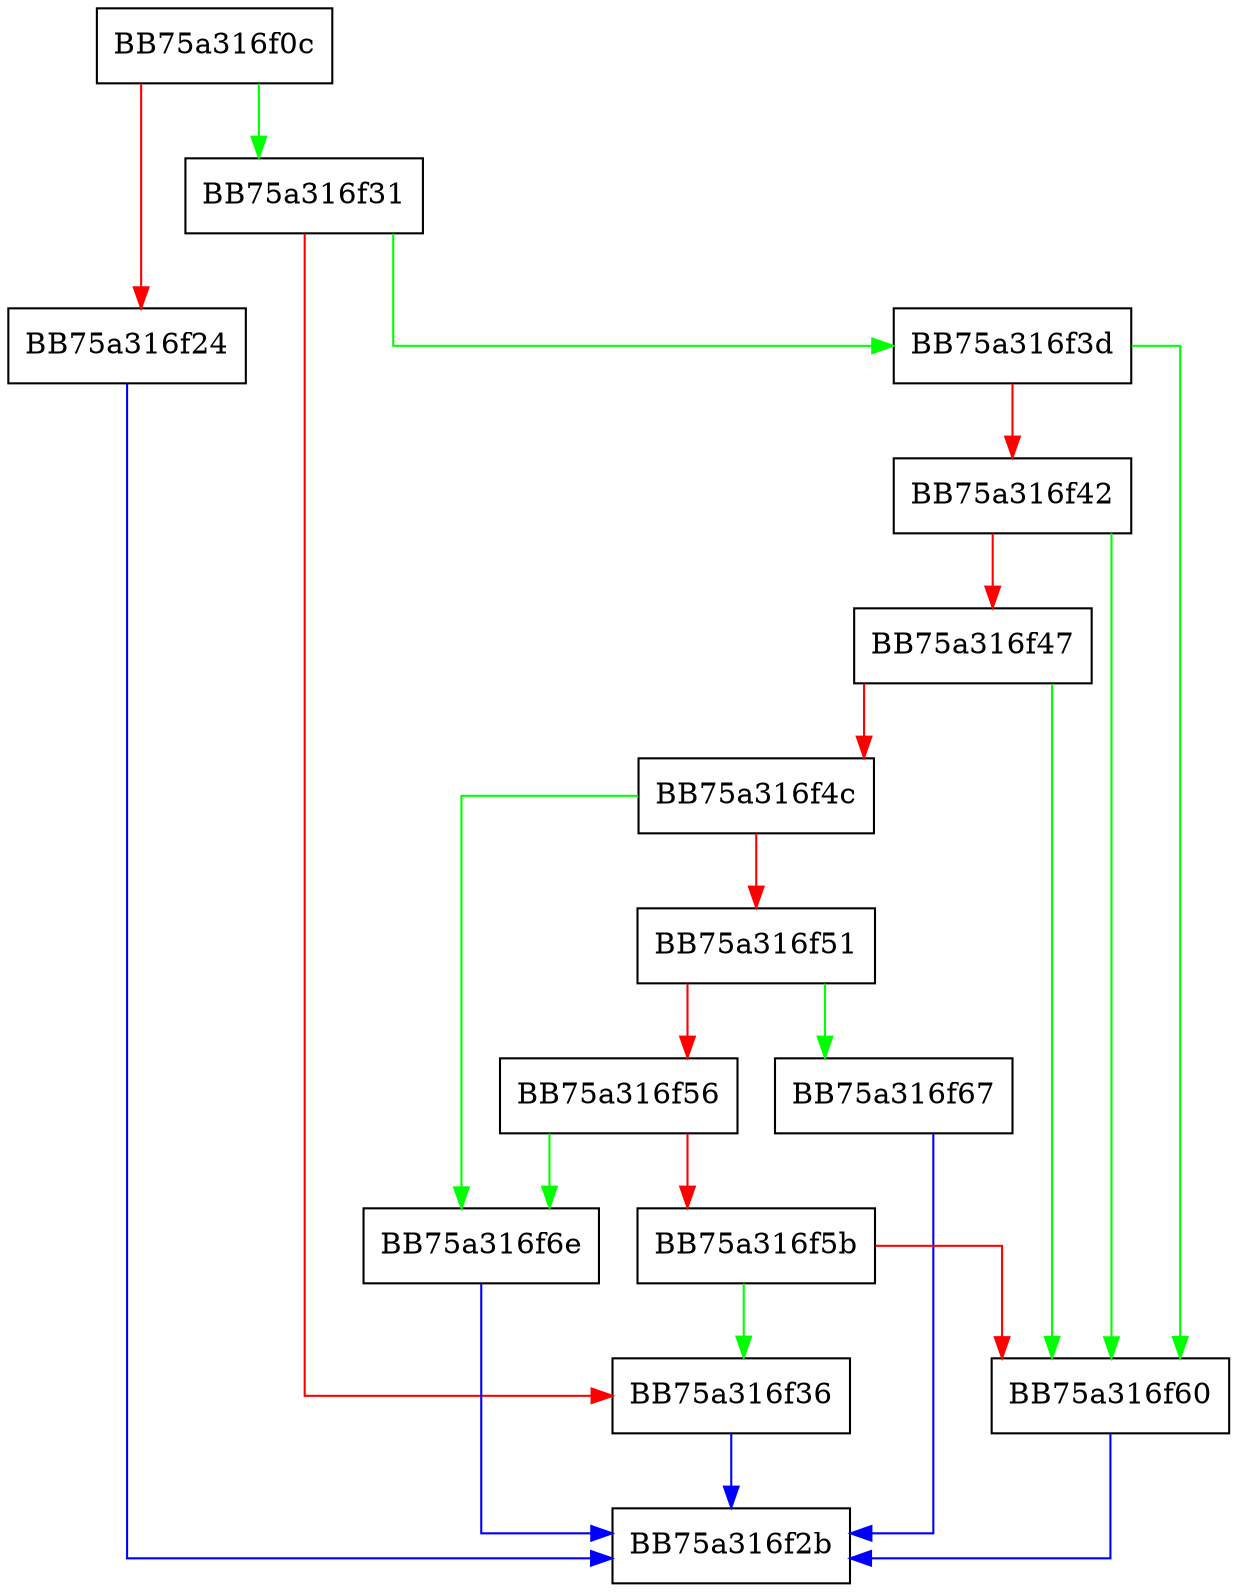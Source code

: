 digraph x86oplen {
  node [shape="box"];
  graph [splines=ortho];
  BB75a316f0c -> BB75a316f31 [color="green"];
  BB75a316f0c -> BB75a316f24 [color="red"];
  BB75a316f24 -> BB75a316f2b [color="blue"];
  BB75a316f31 -> BB75a316f3d [color="green"];
  BB75a316f31 -> BB75a316f36 [color="red"];
  BB75a316f36 -> BB75a316f2b [color="blue"];
  BB75a316f3d -> BB75a316f60 [color="green"];
  BB75a316f3d -> BB75a316f42 [color="red"];
  BB75a316f42 -> BB75a316f60 [color="green"];
  BB75a316f42 -> BB75a316f47 [color="red"];
  BB75a316f47 -> BB75a316f60 [color="green"];
  BB75a316f47 -> BB75a316f4c [color="red"];
  BB75a316f4c -> BB75a316f6e [color="green"];
  BB75a316f4c -> BB75a316f51 [color="red"];
  BB75a316f51 -> BB75a316f67 [color="green"];
  BB75a316f51 -> BB75a316f56 [color="red"];
  BB75a316f56 -> BB75a316f6e [color="green"];
  BB75a316f56 -> BB75a316f5b [color="red"];
  BB75a316f5b -> BB75a316f36 [color="green"];
  BB75a316f5b -> BB75a316f60 [color="red"];
  BB75a316f60 -> BB75a316f2b [color="blue"];
  BB75a316f67 -> BB75a316f2b [color="blue"];
  BB75a316f6e -> BB75a316f2b [color="blue"];
}